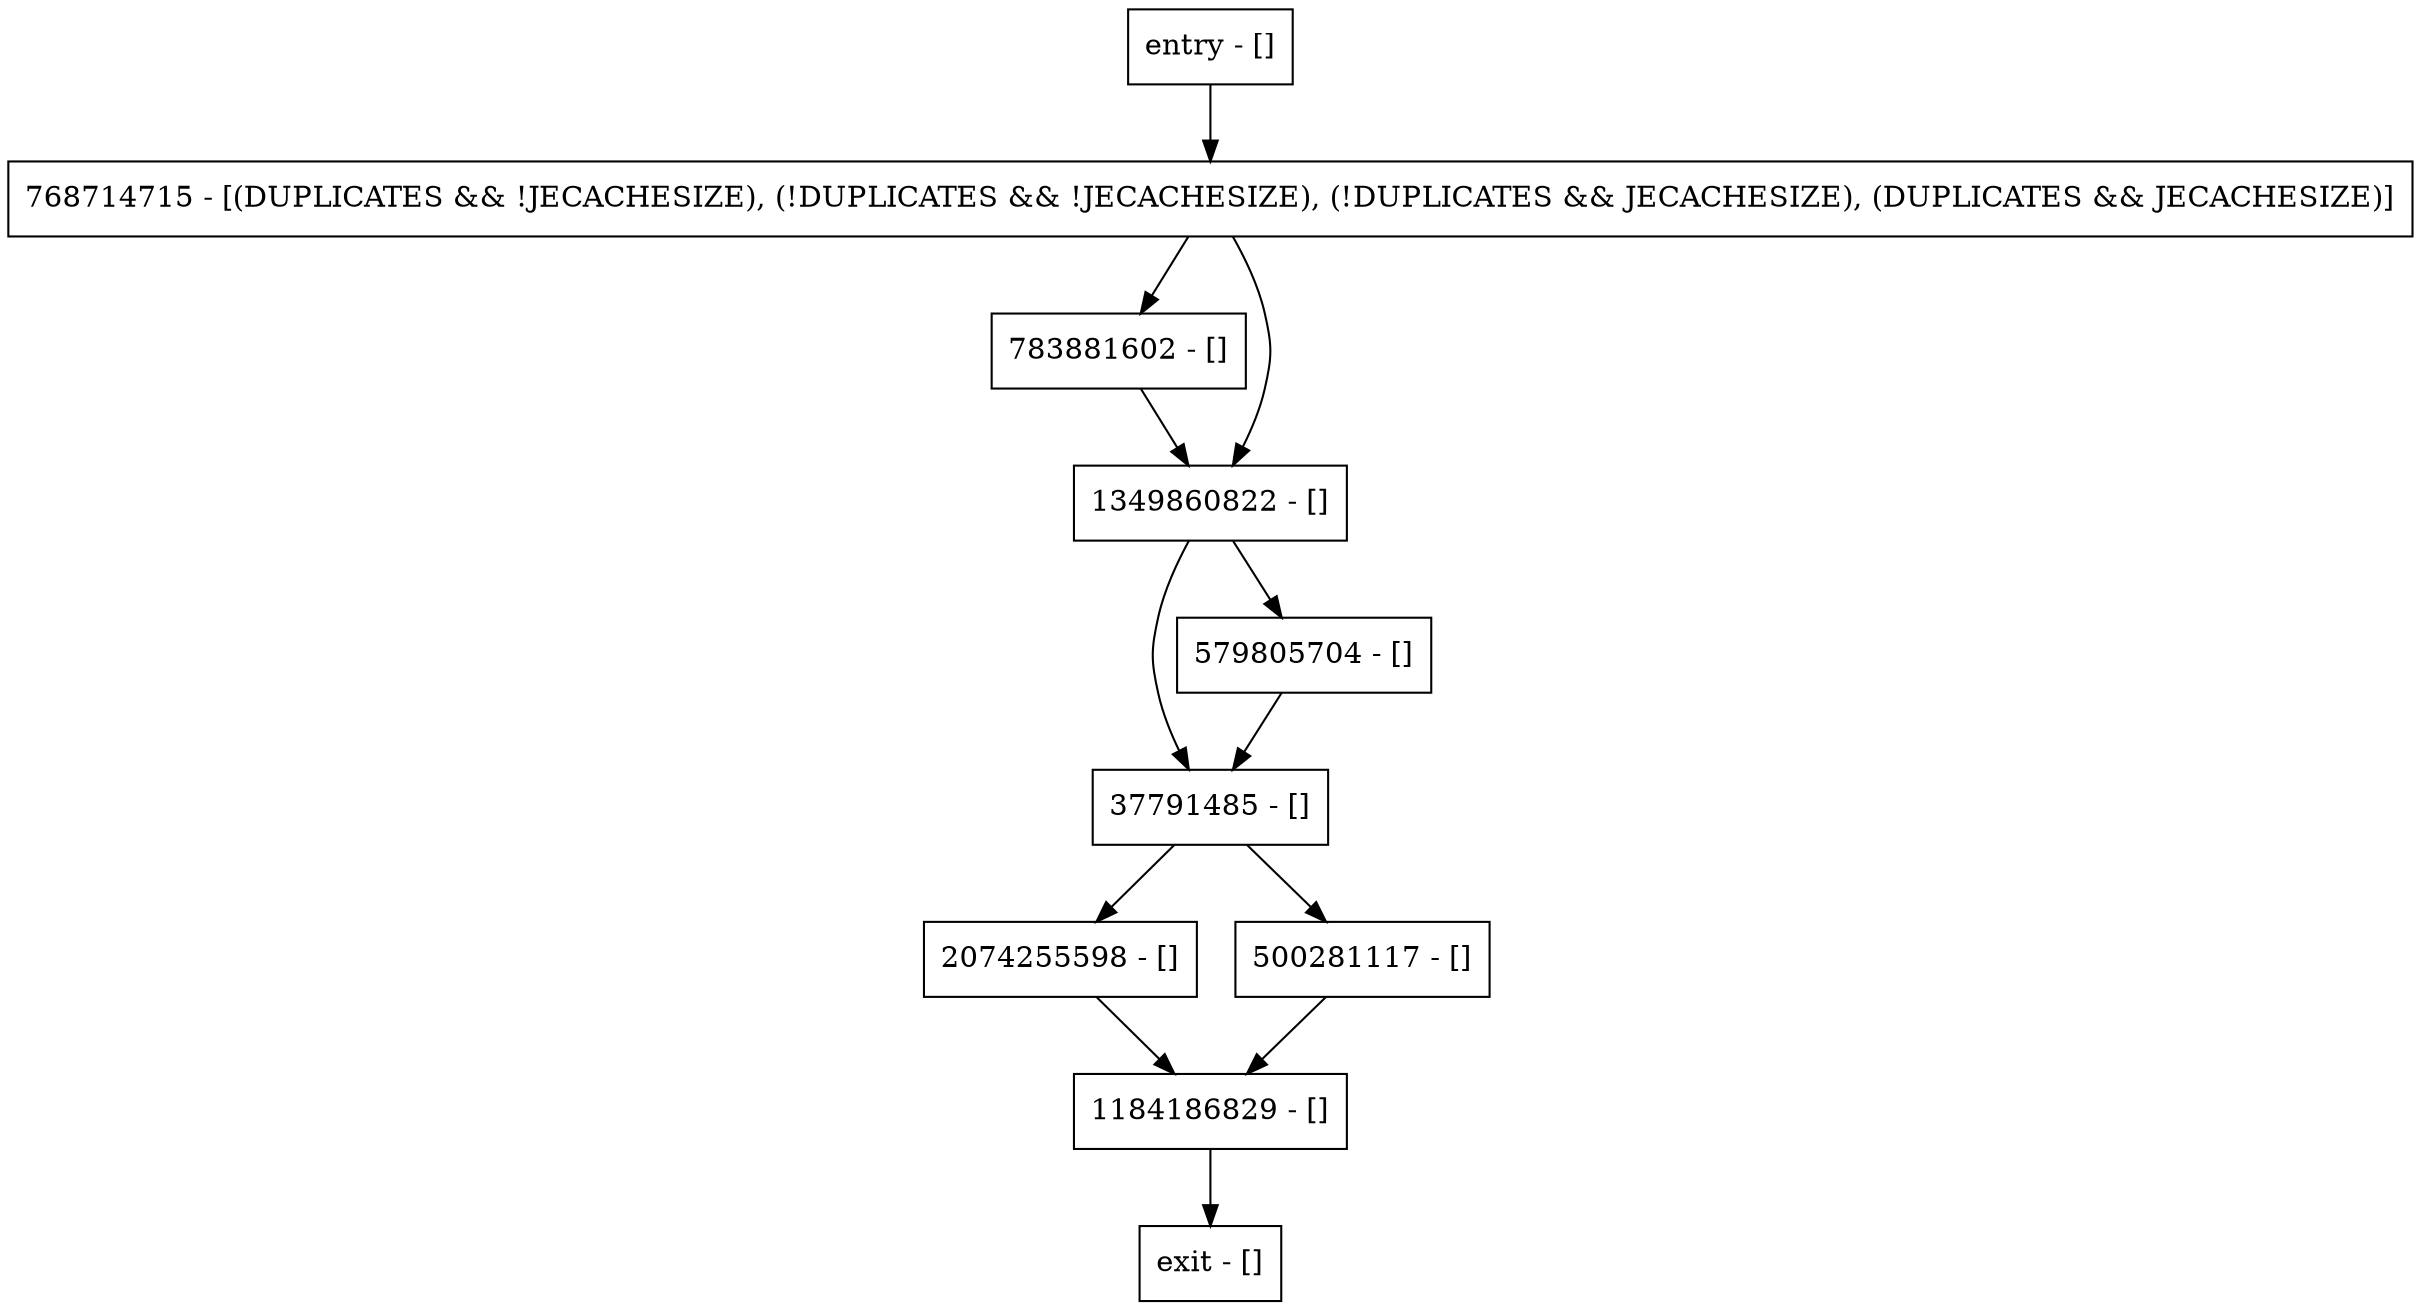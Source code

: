 digraph resetKeyComparator {
node [shape=record];
entry [label="entry - []"];
exit [label="exit - []"];
37791485 [label="37791485 - []"];
1184186829 [label="1184186829 - []"];
783881602 [label="783881602 - []"];
2074255598 [label="2074255598 - []"];
1349860822 [label="1349860822 - []"];
500281117 [label="500281117 - []"];
579805704 [label="579805704 - []"];
768714715 [label="768714715 - [(DUPLICATES && !JECACHESIZE), (!DUPLICATES && !JECACHESIZE), (!DUPLICATES && JECACHESIZE), (DUPLICATES && JECACHESIZE)]"];
entry;
exit;
entry -> 768714715;
37791485 -> 2074255598;
37791485 -> 500281117;
1184186829 -> exit;
783881602 -> 1349860822;
2074255598 -> 1184186829;
1349860822 -> 37791485;
1349860822 -> 579805704;
500281117 -> 1184186829;
579805704 -> 37791485;
768714715 -> 783881602;
768714715 -> 1349860822;
}
